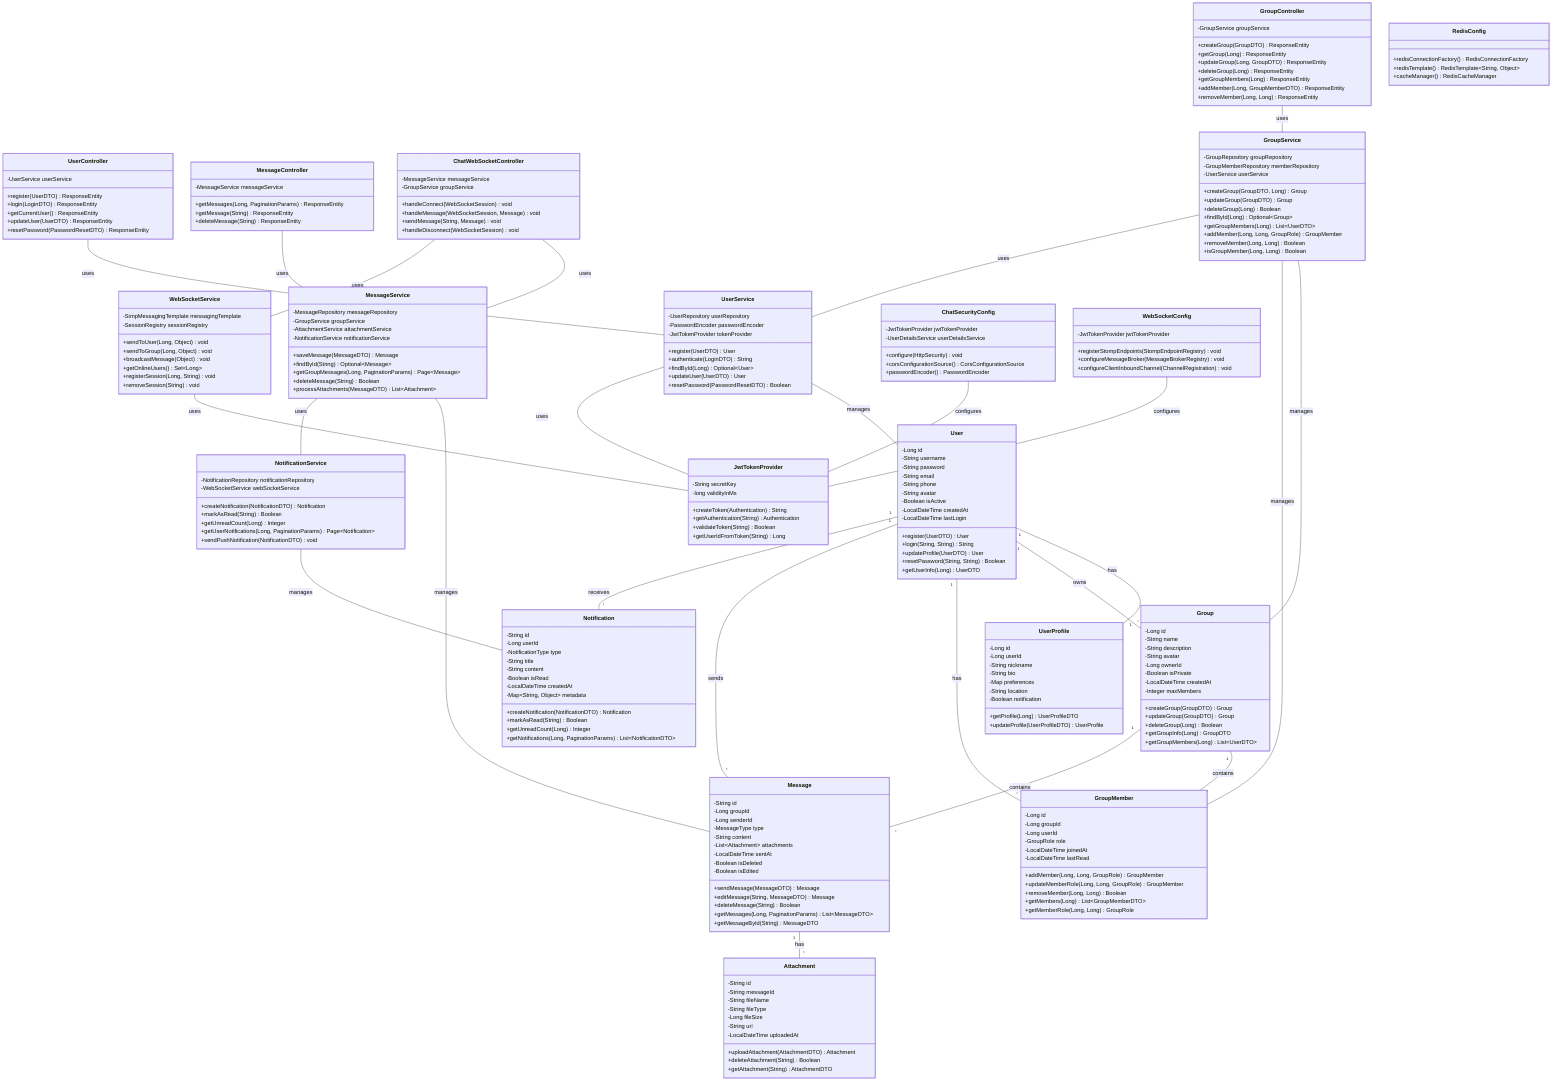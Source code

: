 classDiagram
    class User {
        -Long id
        -String username
        -String password
        -String email
        -String phone
        -String avatar
        -Boolean isActive
        -LocalDateTime createdAt
        -LocalDateTime lastLogin
        +register(UserDTO) User
        +login(String, String) String
        +updateProfile(UserDTO) User
        +resetPassword(String, String) Boolean
        +getUserInfo(Long) UserDTO
    }
    
    class UserProfile {
        -Long id
        -Long userId
        -String nickname
        -String bio
        -Map preferences
        -String location
        -Boolean notification
        +getProfile(Long) UserProfileDTO
        +updateProfile(UserProfileDTO) UserProfile
    }
    
    class Group {
        -Long id
        -String name
        -String description
        -String avatar
        -Long ownerId
        -Boolean isPrivate
        -LocalDateTime createdAt
        -Integer maxMembers
        +createGroup(GroupDTO) Group
        +updateGroup(GroupDTO) Group
        +deleteGroup(Long) Boolean
        +getGroupInfo(Long) GroupDTO
        +getGroupMembers(Long) List~UserDTO~
    }
    
    class GroupMember {
        -Long id
        -Long groupId
        -Long userId
        -GroupRole role
        -LocalDateTime joinedAt
        -LocalDateTime lastRead
        +addMember(Long, Long, GroupRole) GroupMember
        +updateMemberRole(Long, Long, GroupRole) GroupMember
        +removeMember(Long, Long) Boolean
        +getMembers(Long) List~GroupMemberDTO~
        +getMemberRole(Long, Long) GroupRole
    }
    
    class Message {
        -String id
        -Long groupId
        -Long senderId
        -MessageType type
        -String content
        -List~Attachment~ attachments
        -LocalDateTime sentAt
        -Boolean isDeleted
        -Boolean isEdited
        +sendMessage(MessageDTO) Message
        +editMessage(String, MessageDTO) Message
        +deleteMessage(String) Boolean
        +getMessages(Long, PaginationParams) List~MessageDTO~
        +getMessageById(String) MessageDTO
    }
    
    class Attachment {
        -String id
        -String messageId
        -String fileName
        -String fileType
        -Long fileSize
        -String url
        -LocalDateTime uploadedAt
        +uploadAttachment(AttachmentDTO) Attachment
        +deleteAttachment(String) Boolean
        +getAttachment(String) AttachmentDTO
    }
    
    class Notification {
        -String id
        -Long userId
        -NotificationType type
        -String title
        -String content
        -Boolean isRead
        -LocalDateTime createdAt
        -Map~String, Object~ metadata
        +createNotification(NotificationDTO) Notification
        +markAsRead(String) Boolean
        +getUnreadCount(Long) Integer
        +getNotifications(Long, PaginationParams) List~NotificationDTO~
    }
    
    class UserController {
        -UserService userService
        +register(UserDTO) ResponseEntity
        +login(LoginDTO) ResponseEntity
        +getCurrentUser() ResponseEntity
        +updateUser(UserDTO) ResponseEntity
        +resetPassword(PasswordResetDTO) ResponseEntity
    }
    
    class GroupController {
        -GroupService groupService
        +createGroup(GroupDTO) ResponseEntity
        +getGroup(Long) ResponseEntity
        +updateGroup(Long, GroupDTO) ResponseEntity
        +deleteGroup(Long) ResponseEntity
        +getGroupMembers(Long) ResponseEntity
        +addMember(Long, GroupMemberDTO) ResponseEntity
        +removeMember(Long, Long) ResponseEntity
    }
    
    class MessageController {
        -MessageService messageService
        +getMessages(Long, PaginationParams) ResponseEntity
        +getMessage(String) ResponseEntity
        +deleteMessage(String) ResponseEntity
    }
    
    class ChatWebSocketController {
        -MessageService messageService
        -GroupService groupService
        +handleConnect(WebSocketSession) void
        +handleMessage(WebSocketSession, Message) void
        +sendMessage(String, Message) void
        +handleDisconnect(WebSocketSession) void
    }
    
    class UserService {
        -UserRepository userRepository
        -PasswordEncoder passwordEncoder
        -JwtTokenProvider tokenProvider
        +register(UserDTO) User
        +authenticate(LoginDTO) String
        +findById(Long) Optional~User~
        +updateUser(UserDTO) User
        +resetPassword(PasswordResetDTO) Boolean
    }
    
    class GroupService {
        -GroupRepository groupRepository
        -GroupMemberRepository memberRepository
        -UserService userService
        +createGroup(GroupDTO, Long) Group
        +updateGroup(GroupDTO) Group
        +deleteGroup(Long) Boolean
        +findById(Long) Optional~Group~
        +getGroupMembers(Long) List~UserDTO~
        +addMember(Long, Long, GroupRole) GroupMember
        +removeMember(Long, Long) Boolean
        +isGroupMember(Long, Long) Boolean
    }
    
    class MessageService {
        -MessageRepository messageRepository
        -GroupService groupService
        -AttachmentService attachmentService
        -NotificationService notificationService
        +saveMessage(MessageDTO) Message
        +findById(String) Optional~Message~
        +getGroupMessages(Long, PaginationParams) Page~Message~
        +deleteMessage(String) Boolean
        +processAttachments(MessageDTO) List~Attachment~
    }
    
    class NotificationService {
        -NotificationRepository notificationRepository
        -WebSocketService webSocketService
        +createNotification(NotificationDTO) Notification
        +markAsRead(String) Boolean
        +getUnreadCount(Long) Integer
        +getUserNotifications(Long, PaginationParams) Page~Notification~
        +sendPushNotification(NotificationDTO) void
    }
    
    class WebSocketService {
        -SimpMessagingTemplate messagingTemplate
        -SessionRegistry sessionRegistry
        +sendToUser(Long, Object) void
        +sendToGroup(Long, Object) void
        +broadcastMessage(Object) void
        +getOnlineUsers() Set~Long~
        +registerSession(Long, String) void
        +removeSession(String) void
    }
    
    class JwtTokenProvider {
        -String secretKey
        -long validityInMs
        +createToken(Authentication) String
        +getAuthentication(String) Authentication
        +validateToken(String) Boolean
        +getUserIdFromToken(String) Long
    }
    
    class ChatSecurityConfig {
        -JwtTokenProvider jwtTokenProvider
        -UserDetailsService userDetailsService
        +configure(HttpSecurity) void
        +corsConfigurationSource() CorsConfigurationSource
        +passwordEncoder() PasswordEncoder
    }
    
    class WebSocketConfig {
        -JwtTokenProvider jwtTokenProvider
        +registerStompEndpoints(StompEndpointRegistry) void
        +configureMessageBroker(MessageBrokerRegistry) void
        +configureClientInboundChannel(ChannelRegistration) void
    }
    
    class RedisConfig {
        +redisConnectionFactory() RedisConnectionFactory
        +redisTemplate() RedisTemplate~String, Object~
        +cacheManager() RedisCacheManager
    }
    
    %% Relationships
    User "1" -- "1" UserProfile : has
    User "1" -- "*" Group : owns
    User "1" -- "*" GroupMember : has
    User "1" -- "*" Message : sends
    User "1" -- "*" Notification : receives
    
    Group "1" -- "*" GroupMember : contains
    Group "1" -- "*" Message : contains
    
    Message "1" -- "*" Attachment : has
    
    UserController -- UserService : uses
    GroupController -- GroupService : uses
    MessageController -- MessageService : uses
    ChatWebSocketController -- MessageService : uses
    ChatWebSocketController -- WebSocketService : uses
    
    UserService -- User : manages
    GroupService -- Group : manages
    GroupService -- GroupMember : manages
    MessageService -- Message : manages
    NotificationService -- Notification : manages
    
    MessageService -- NotificationService : uses
    GroupService -- UserService : uses
    
    WebSocketService -- JwtTokenProvider : uses
    UserService -- JwtTokenProvider : uses
    
    ChatSecurityConfig -- JwtTokenProvider : configures
    WebSocketConfig -- JwtTokenProvider : configures